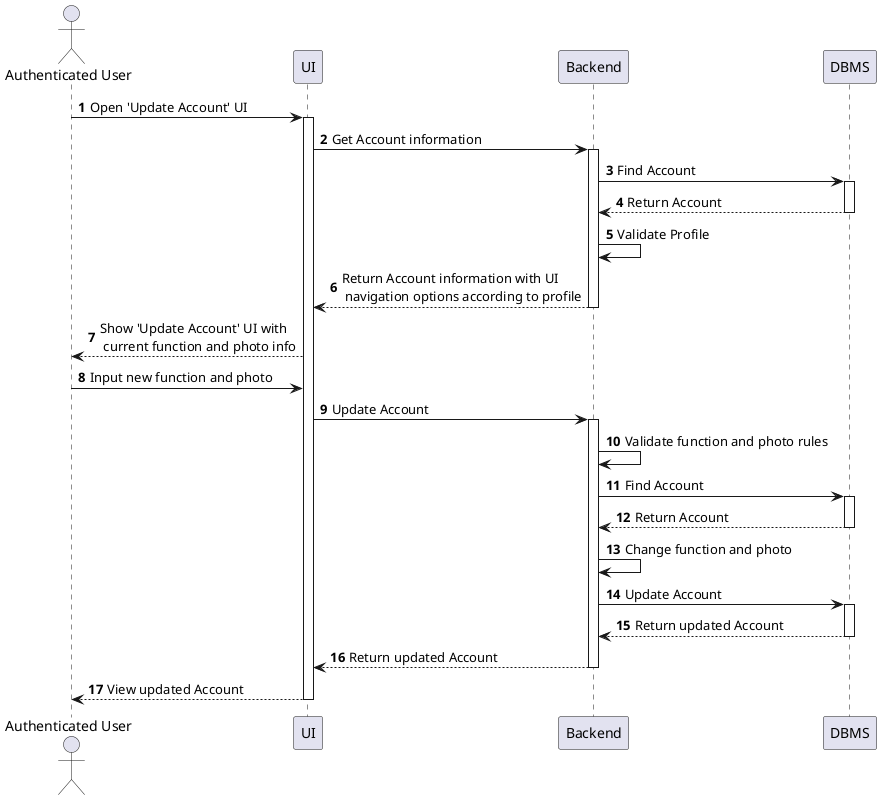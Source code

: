 @startuml
actor "Authenticated User" as user
participant "UI" as ui
participant "Backend" as be
participant "DBMS" as dbms
autonumber

user -> ui : Open 'Update Account' UI
activate ui
ui -> be : Get Account information
activate be
be -> dbms : Find Account
activate dbms
dbms --> be : Return Account
deactivate dbms
be -> be : Validate Profile
be --> ui : Return Account information with UI\n navigation options according to profile
deactivate be
ui --> user : Show 'Update Account' UI with\n current function and photo info


user -> ui : Input new function and photo
ui -> be : Update Account
activate be
be -> be : Validate function and photo rules
be -> dbms : Find Account
activate dbms
dbms --> be : Return Account
deactivate dbms
be -> be : Change function and photo
be -> dbms : Update Account
activate dbms
dbms --> be : Return updated Account
deactivate dbms
be --> ui : Return updated Account
deactivate be
ui --> user : View updated Account
deactivate ui
@enduml